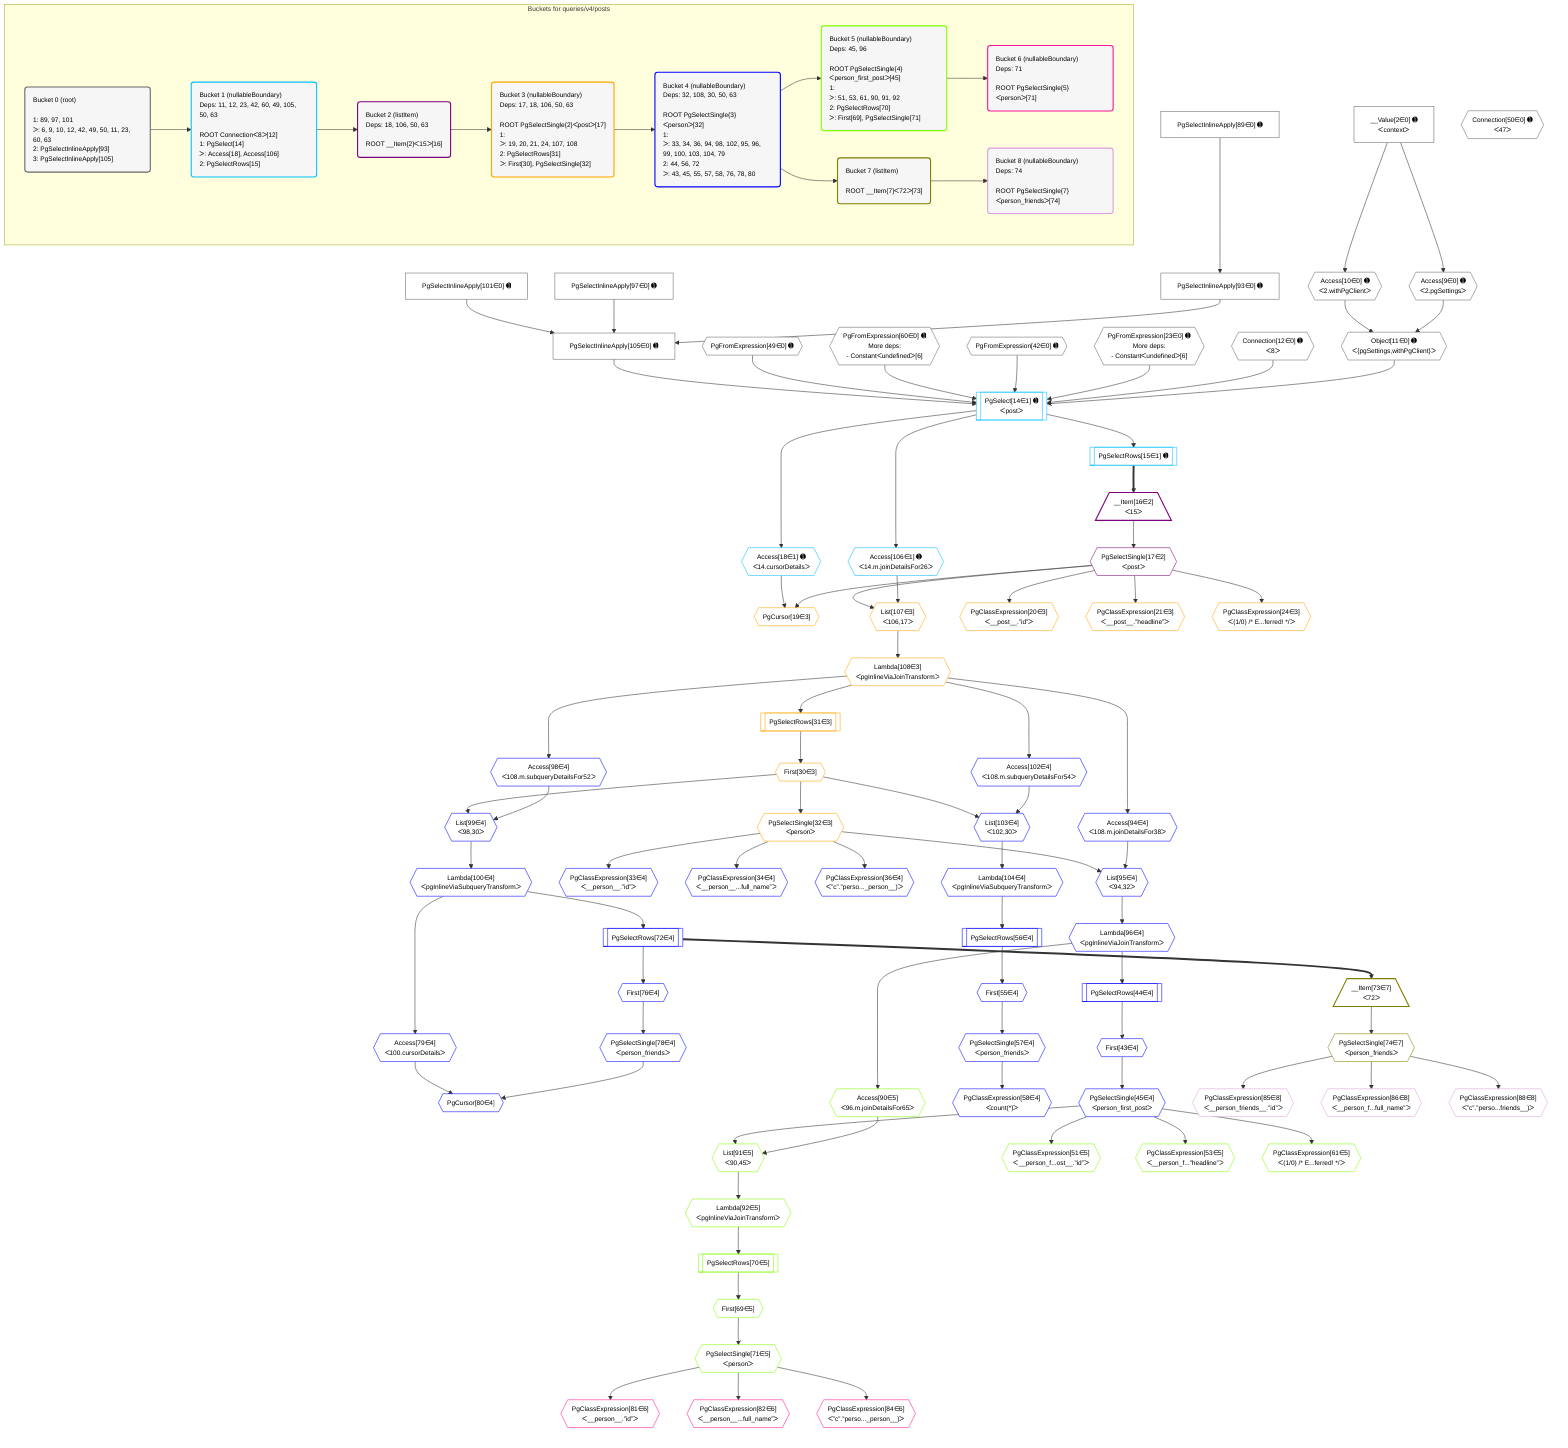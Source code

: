 %%{init: {'themeVariables': { 'fontSize': '12px'}}}%%
graph TD
    classDef path fill:#eee,stroke:#000,color:#000
    classDef plan fill:#fff,stroke-width:1px,color:#000
    classDef itemplan fill:#fff,stroke-width:2px,color:#000
    classDef unbatchedplan fill:#dff,stroke-width:1px,color:#000
    classDef sideeffectplan fill:#fcc,stroke-width:2px,color:#000
    classDef bucket fill:#f6f6f6,color:#000,stroke-width:2px,text-align:left

    subgraph "Buckets for queries/v4/posts"
    Bucket0("Bucket 0 (root)<br /><br />1: 89, 97, 101<br />ᐳ: 6, 9, 10, 12, 42, 49, 50, 11, 23, 60, 63<br />2: PgSelectInlineApply[93]<br />3: PgSelectInlineApply[105]"):::bucket
    Bucket1("Bucket 1 (nullableBoundary)<br />Deps: 11, 12, 23, 42, 60, 49, 105, 50, 63<br /><br />ROOT Connectionᐸ8ᐳ[12]<br />1: PgSelect[14]<br />ᐳ: Access[18], Access[106]<br />2: PgSelectRows[15]"):::bucket
    Bucket2("Bucket 2 (listItem)<br />Deps: 18, 106, 50, 63<br /><br />ROOT __Item{2}ᐸ15ᐳ[16]"):::bucket
    Bucket3("Bucket 3 (nullableBoundary)<br />Deps: 17, 18, 106, 50, 63<br /><br />ROOT PgSelectSingle{2}ᐸpostᐳ[17]<br />1: <br />ᐳ: 19, 20, 21, 24, 107, 108<br />2: PgSelectRows[31]<br />ᐳ: First[30], PgSelectSingle[32]"):::bucket
    Bucket4("Bucket 4 (nullableBoundary)<br />Deps: 32, 108, 30, 50, 63<br /><br />ROOT PgSelectSingle{3}ᐸpersonᐳ[32]<br />1: <br />ᐳ: 33, 34, 36, 94, 98, 102, 95, 96, 99, 100, 103, 104, 79<br />2: 44, 56, 72<br />ᐳ: 43, 45, 55, 57, 58, 76, 78, 80"):::bucket
    Bucket5("Bucket 5 (nullableBoundary)<br />Deps: 45, 96<br /><br />ROOT PgSelectSingle{4}ᐸperson_first_postᐳ[45]<br />1: <br />ᐳ: 51, 53, 61, 90, 91, 92<br />2: PgSelectRows[70]<br />ᐳ: First[69], PgSelectSingle[71]"):::bucket
    Bucket6("Bucket 6 (nullableBoundary)<br />Deps: 71<br /><br />ROOT PgSelectSingle{5}ᐸpersonᐳ[71]"):::bucket
    Bucket7("Bucket 7 (listItem)<br /><br />ROOT __Item{7}ᐸ72ᐳ[73]"):::bucket
    Bucket8("Bucket 8 (nullableBoundary)<br />Deps: 74<br /><br />ROOT PgSelectSingle{7}ᐸperson_friendsᐳ[74]"):::bucket
    end
    Bucket0 --> Bucket1
    Bucket1 --> Bucket2
    Bucket2 --> Bucket3
    Bucket3 --> Bucket4
    Bucket4 --> Bucket5 & Bucket7
    Bucket5 --> Bucket6
    Bucket7 --> Bucket8

    %% plan dependencies
    PgSelectInlineApply105["PgSelectInlineApply[105∈0] ➊"]:::plan
    PgSelectInlineApply93["PgSelectInlineApply[93∈0] ➊"]:::plan
    PgSelectInlineApply97["PgSelectInlineApply[97∈0] ➊"]:::plan
    PgSelectInlineApply101["PgSelectInlineApply[101∈0] ➊"]:::plan
    PgSelectInlineApply93 & PgSelectInlineApply97 & PgSelectInlineApply101 --> PgSelectInlineApply105
    Object11{{"Object[11∈0] ➊<br />ᐸ{pgSettings,withPgClient}ᐳ"}}:::plan
    Access9{{"Access[9∈0] ➊<br />ᐸ2.pgSettingsᐳ"}}:::plan
    Access10{{"Access[10∈0] ➊<br />ᐸ2.withPgClientᐳ"}}:::plan
    Access9 & Access10 --> Object11
    __Value2["__Value[2∈0] ➊<br />ᐸcontextᐳ"]:::plan
    __Value2 --> Access9
    __Value2 --> Access10
    PgFromExpression23{{"PgFromExpression[23∈0] ➊<br />More deps:<br />- Constantᐸundefinedᐳ[6]"}}:::plan
    PgFromExpression60{{"PgFromExpression[60∈0] ➊<br />More deps:<br />- Constantᐸundefinedᐳ[6]"}}:::plan
    PgSelectInlineApply89["PgSelectInlineApply[89∈0] ➊"]:::plan
    PgSelectInlineApply89 --> PgSelectInlineApply93
    Connection12{{"Connection[12∈0] ➊<br />ᐸ8ᐳ"}}:::plan
    PgFromExpression42{{"PgFromExpression[42∈0] ➊"}}:::plan
    PgFromExpression49{{"PgFromExpression[49∈0] ➊"}}:::plan
    Connection50{{"Connection[50∈0] ➊<br />ᐸ47ᐳ"}}:::plan
    PgSelect14[["PgSelect[14∈1] ➊<br />ᐸpostᐳ"]]:::plan
    Object11 & Connection12 & PgFromExpression23 & PgFromExpression42 & PgFromExpression60 & PgFromExpression49 & PgSelectInlineApply105 --> PgSelect14
    PgSelectRows15[["PgSelectRows[15∈1] ➊"]]:::plan
    PgSelect14 --> PgSelectRows15
    Access18{{"Access[18∈1] ➊<br />ᐸ14.cursorDetailsᐳ"}}:::plan
    PgSelect14 --> Access18
    Access106{{"Access[106∈1] ➊<br />ᐸ14.m.joinDetailsFor26ᐳ"}}:::plan
    PgSelect14 --> Access106
    __Item16[/"__Item[16∈2]<br />ᐸ15ᐳ"\]:::itemplan
    PgSelectRows15 ==> __Item16
    PgSelectSingle17{{"PgSelectSingle[17∈2]<br />ᐸpostᐳ"}}:::plan
    __Item16 --> PgSelectSingle17
    PgCursor19{{"PgCursor[19∈3]"}}:::plan
    PgSelectSingle17 & Access18 --> PgCursor19
    List107{{"List[107∈3]<br />ᐸ106,17ᐳ"}}:::plan
    Access106 & PgSelectSingle17 --> List107
    PgClassExpression20{{"PgClassExpression[20∈3]<br />ᐸ__post__.”id”ᐳ"}}:::plan
    PgSelectSingle17 --> PgClassExpression20
    PgClassExpression21{{"PgClassExpression[21∈3]<br />ᐸ__post__.”headline”ᐳ"}}:::plan
    PgSelectSingle17 --> PgClassExpression21
    PgClassExpression24{{"PgClassExpression[24∈3]<br />ᐸ(1/0) /* E...ferred! */ᐳ"}}:::plan
    PgSelectSingle17 --> PgClassExpression24
    First30{{"First[30∈3]"}}:::plan
    PgSelectRows31[["PgSelectRows[31∈3]"]]:::plan
    PgSelectRows31 --> First30
    Lambda108{{"Lambda[108∈3]<br />ᐸpgInlineViaJoinTransformᐳ"}}:::plan
    Lambda108 --> PgSelectRows31
    PgSelectSingle32{{"PgSelectSingle[32∈3]<br />ᐸpersonᐳ"}}:::plan
    First30 --> PgSelectSingle32
    List107 --> Lambda108
    PgCursor80{{"PgCursor[80∈4]"}}:::plan
    PgSelectSingle78{{"PgSelectSingle[78∈4]<br />ᐸperson_friendsᐳ"}}:::plan
    Access79{{"Access[79∈4]<br />ᐸ100.cursorDetailsᐳ"}}:::plan
    PgSelectSingle78 & Access79 --> PgCursor80
    List95{{"List[95∈4]<br />ᐸ94,32ᐳ"}}:::plan
    Access94{{"Access[94∈4]<br />ᐸ108.m.joinDetailsFor38ᐳ"}}:::plan
    Access94 & PgSelectSingle32 --> List95
    List99{{"List[99∈4]<br />ᐸ98,30ᐳ"}}:::plan
    Access98{{"Access[98∈4]<br />ᐸ108.m.subqueryDetailsFor52ᐳ"}}:::plan
    Access98 & First30 --> List99
    List103{{"List[103∈4]<br />ᐸ102,30ᐳ"}}:::plan
    Access102{{"Access[102∈4]<br />ᐸ108.m.subqueryDetailsFor54ᐳ"}}:::plan
    Access102 & First30 --> List103
    PgClassExpression33{{"PgClassExpression[33∈4]<br />ᐸ__person__.”id”ᐳ"}}:::plan
    PgSelectSingle32 --> PgClassExpression33
    PgClassExpression34{{"PgClassExpression[34∈4]<br />ᐸ__person__...full_name”ᐳ"}}:::plan
    PgSelectSingle32 --> PgClassExpression34
    PgClassExpression36{{"PgClassExpression[36∈4]<br />ᐸ”c”.”perso..._person__)ᐳ"}}:::plan
    PgSelectSingle32 --> PgClassExpression36
    First43{{"First[43∈4]"}}:::plan
    PgSelectRows44[["PgSelectRows[44∈4]"]]:::plan
    PgSelectRows44 --> First43
    Lambda96{{"Lambda[96∈4]<br />ᐸpgInlineViaJoinTransformᐳ"}}:::plan
    Lambda96 --> PgSelectRows44
    PgSelectSingle45{{"PgSelectSingle[45∈4]<br />ᐸperson_first_postᐳ"}}:::plan
    First43 --> PgSelectSingle45
    First55{{"First[55∈4]"}}:::plan
    PgSelectRows56[["PgSelectRows[56∈4]"]]:::plan
    PgSelectRows56 --> First55
    Lambda104{{"Lambda[104∈4]<br />ᐸpgInlineViaSubqueryTransformᐳ"}}:::plan
    Lambda104 --> PgSelectRows56
    PgSelectSingle57{{"PgSelectSingle[57∈4]<br />ᐸperson_friendsᐳ"}}:::plan
    First55 --> PgSelectSingle57
    PgClassExpression58{{"PgClassExpression[58∈4]<br />ᐸcount(*)ᐳ"}}:::plan
    PgSelectSingle57 --> PgClassExpression58
    PgSelectRows72[["PgSelectRows[72∈4]"]]:::plan
    Lambda100{{"Lambda[100∈4]<br />ᐸpgInlineViaSubqueryTransformᐳ"}}:::plan
    Lambda100 --> PgSelectRows72
    First76{{"First[76∈4]"}}:::plan
    PgSelectRows72 --> First76
    First76 --> PgSelectSingle78
    Lambda100 --> Access79
    Lambda108 --> Access94
    List95 --> Lambda96
    Lambda108 --> Access98
    List99 --> Lambda100
    Lambda108 --> Access102
    List103 --> Lambda104
    List91{{"List[91∈5]<br />ᐸ90,45ᐳ"}}:::plan
    Access90{{"Access[90∈5]<br />ᐸ96.m.joinDetailsFor65ᐳ"}}:::plan
    Access90 & PgSelectSingle45 --> List91
    PgClassExpression51{{"PgClassExpression[51∈5]<br />ᐸ__person_f...ost__.”id”ᐳ"}}:::plan
    PgSelectSingle45 --> PgClassExpression51
    PgClassExpression53{{"PgClassExpression[53∈5]<br />ᐸ__person_f...”headline”ᐳ"}}:::plan
    PgSelectSingle45 --> PgClassExpression53
    PgClassExpression61{{"PgClassExpression[61∈5]<br />ᐸ(1/0) /* E...ferred! */ᐳ"}}:::plan
    PgSelectSingle45 --> PgClassExpression61
    First69{{"First[69∈5]"}}:::plan
    PgSelectRows70[["PgSelectRows[70∈5]"]]:::plan
    PgSelectRows70 --> First69
    Lambda92{{"Lambda[92∈5]<br />ᐸpgInlineViaJoinTransformᐳ"}}:::plan
    Lambda92 --> PgSelectRows70
    PgSelectSingle71{{"PgSelectSingle[71∈5]<br />ᐸpersonᐳ"}}:::plan
    First69 --> PgSelectSingle71
    Lambda96 --> Access90
    List91 --> Lambda92
    PgClassExpression81{{"PgClassExpression[81∈6]<br />ᐸ__person__.”id”ᐳ"}}:::plan
    PgSelectSingle71 --> PgClassExpression81
    PgClassExpression82{{"PgClassExpression[82∈6]<br />ᐸ__person__...full_name”ᐳ"}}:::plan
    PgSelectSingle71 --> PgClassExpression82
    PgClassExpression84{{"PgClassExpression[84∈6]<br />ᐸ”c”.”perso..._person__)ᐳ"}}:::plan
    PgSelectSingle71 --> PgClassExpression84
    __Item73[/"__Item[73∈7]<br />ᐸ72ᐳ"\]:::itemplan
    PgSelectRows72 ==> __Item73
    PgSelectSingle74{{"PgSelectSingle[74∈7]<br />ᐸperson_friendsᐳ"}}:::plan
    __Item73 --> PgSelectSingle74
    PgClassExpression85{{"PgClassExpression[85∈8]<br />ᐸ__person_friends__.”id”ᐳ"}}:::plan
    PgSelectSingle74 --> PgClassExpression85
    PgClassExpression86{{"PgClassExpression[86∈8]<br />ᐸ__person_f...full_name”ᐳ"}}:::plan
    PgSelectSingle74 --> PgClassExpression86
    PgClassExpression88{{"PgClassExpression[88∈8]<br />ᐸ”c”.”perso...friends__)ᐳ"}}:::plan
    PgSelectSingle74 --> PgClassExpression88

    %% define steps
    classDef bucket0 stroke:#696969
    class Bucket0,__Value2,Access9,Access10,Object11,Connection12,PgFromExpression23,PgFromExpression42,PgFromExpression49,Connection50,PgFromExpression60,PgSelectInlineApply89,PgSelectInlineApply93,PgSelectInlineApply97,PgSelectInlineApply101,PgSelectInlineApply105 bucket0
    classDef bucket1 stroke:#00bfff
    class Bucket1,PgSelect14,PgSelectRows15,Access18,Access106 bucket1
    classDef bucket2 stroke:#7f007f
    class Bucket2,__Item16,PgSelectSingle17 bucket2
    classDef bucket3 stroke:#ffa500
    class Bucket3,PgCursor19,PgClassExpression20,PgClassExpression21,PgClassExpression24,First30,PgSelectRows31,PgSelectSingle32,List107,Lambda108 bucket3
    classDef bucket4 stroke:#0000ff
    class Bucket4,PgClassExpression33,PgClassExpression34,PgClassExpression36,First43,PgSelectRows44,PgSelectSingle45,First55,PgSelectRows56,PgSelectSingle57,PgClassExpression58,PgSelectRows72,First76,PgSelectSingle78,Access79,PgCursor80,Access94,List95,Lambda96,Access98,List99,Lambda100,Access102,List103,Lambda104 bucket4
    classDef bucket5 stroke:#7fff00
    class Bucket5,PgClassExpression51,PgClassExpression53,PgClassExpression61,First69,PgSelectRows70,PgSelectSingle71,Access90,List91,Lambda92 bucket5
    classDef bucket6 stroke:#ff1493
    class Bucket6,PgClassExpression81,PgClassExpression82,PgClassExpression84 bucket6
    classDef bucket7 stroke:#808000
    class Bucket7,__Item73,PgSelectSingle74 bucket7
    classDef bucket8 stroke:#dda0dd
    class Bucket8,PgClassExpression85,PgClassExpression86,PgClassExpression88 bucket8